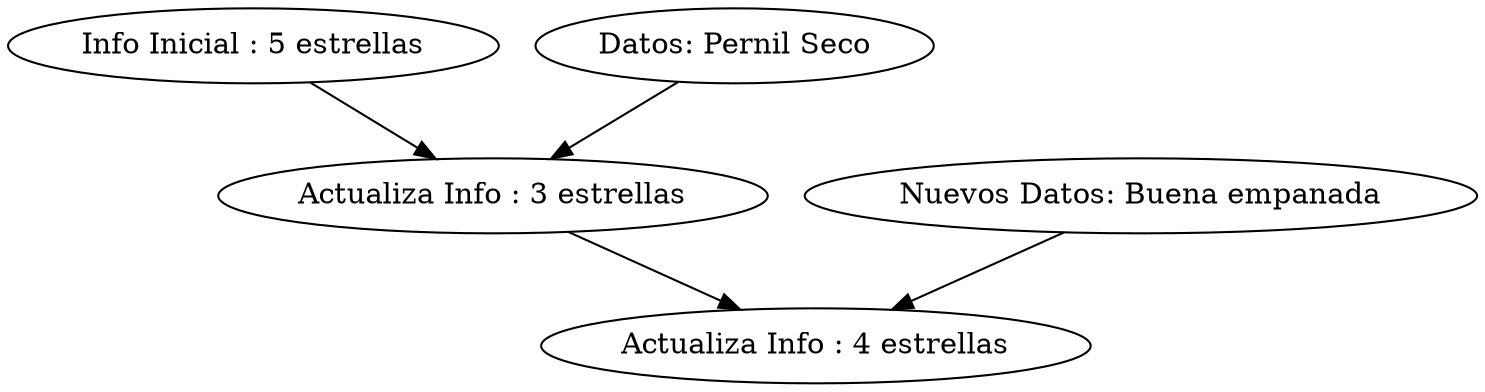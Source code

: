 digraph RB1 {
    "Info Inicial : 5 estrellas" -> "Actualiza Info : 3 estrellas"
    "Datos: Pernil Seco" -> "Actualiza Info : 3 estrellas"
    "Nuevos Datos: Buena empanada" ->  "Actualiza Info : 4 estrellas"
    "Actualiza Info : 3 estrellas" -> "Actualiza Info : 4 estrellas"
}
